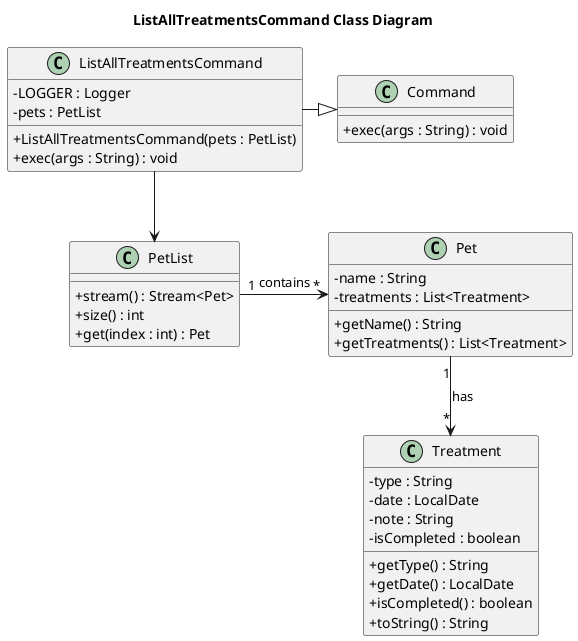 @startuml
skinparam classAttributeIconSize 0
title ListAllTreatmentsCommand Class Diagram

' =====================
' Classes
' =====================

class Command {
    + exec(args : String) : void
}

class ListAllTreatmentsCommand {
    - LOGGER : Logger
    - pets : PetList
    + ListAllTreatmentsCommand(pets : PetList)
    + exec(args : String) : void
}

class PetList {
    + stream() : Stream<Pet>
    + size() : int
    + get(index : int) : Pet
}

class Pet {
    - name : String
    - treatments : List<Treatment>
    + getName() : String
    + getTreatments() : List<Treatment>
}

class Treatment {
    - type : String
    - date : LocalDate
    - note : String
    - isCompleted : boolean
    + getType() : String
    + getDate() : LocalDate
    + isCompleted() : boolean
    + toString() : String
}

' =====================
' Relationships
' =====================

ListAllTreatmentsCommand -|> Command
ListAllTreatmentsCommand --> PetList
PetList "1" -> "*" Pet : contains
Pet "1" --> "*" Treatment : has
@enduml